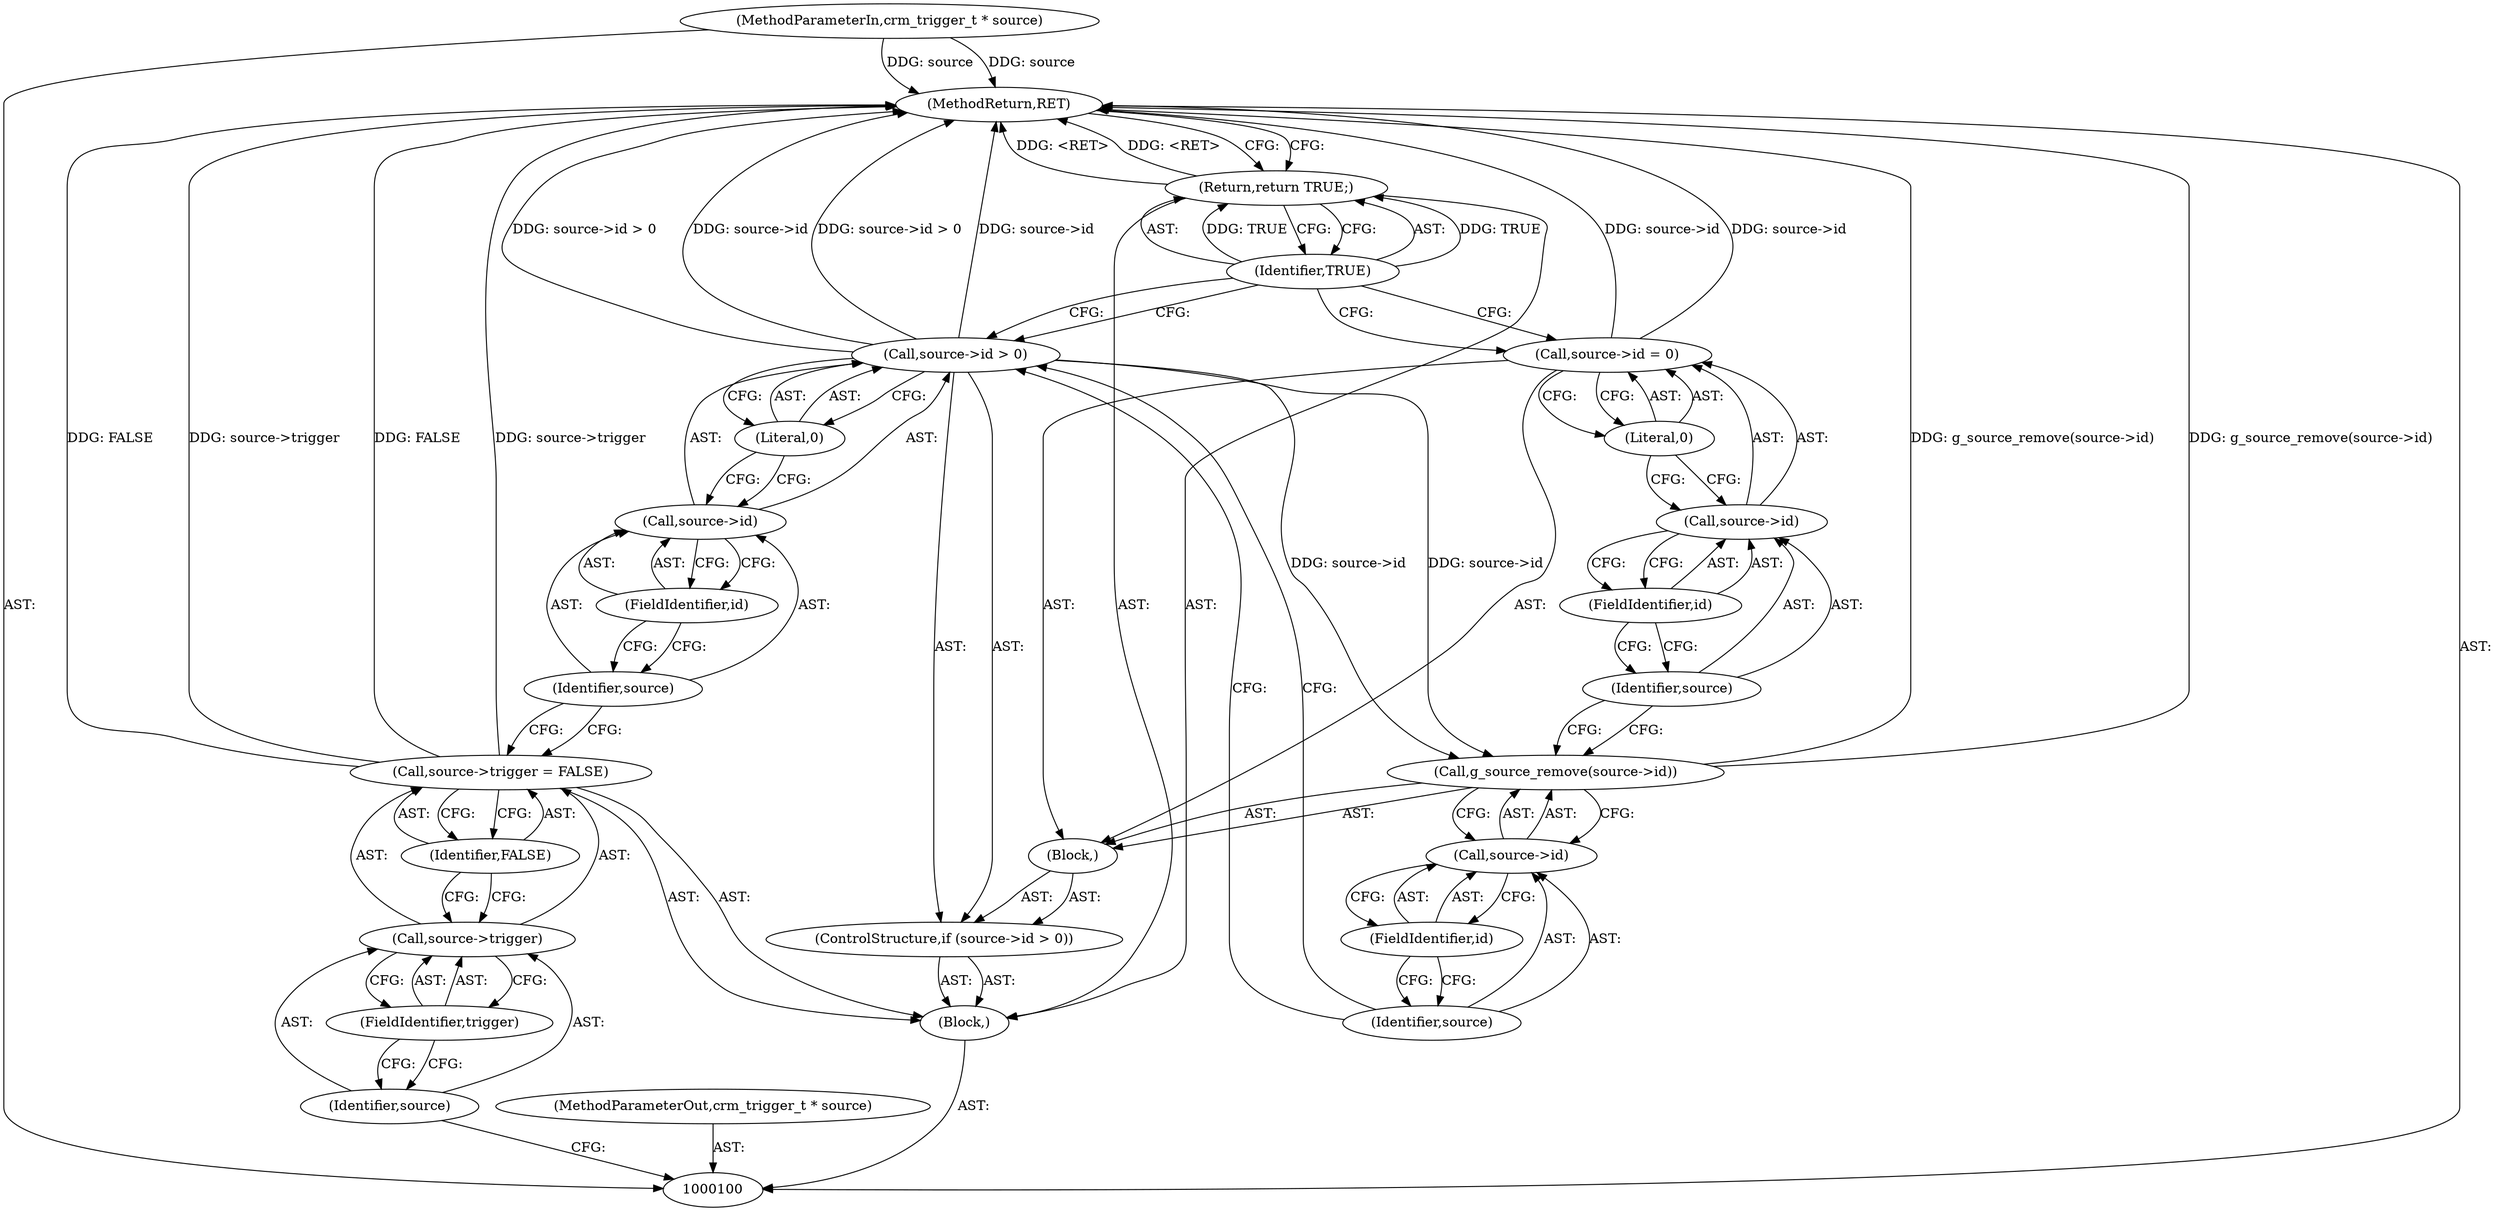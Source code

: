 digraph "0_pacemaker_564f7cc2a51dcd2f28ab12a13394f31be5aa3c93_11" {
"1000126" [label="(MethodReturn,RET)"];
"1000101" [label="(MethodParameterIn,crm_trigger_t * source)"];
"1000151" [label="(MethodParameterOut,crm_trigger_t * source)"];
"1000102" [label="(Block,)"];
"1000106" [label="(FieldIdentifier,trigger)"];
"1000107" [label="(Identifier,FALSE)"];
"1000103" [label="(Call,source->trigger = FALSE)"];
"1000104" [label="(Call,source->trigger)"];
"1000105" [label="(Identifier,source)"];
"1000112" [label="(FieldIdentifier,id)"];
"1000113" [label="(Literal,0)"];
"1000114" [label="(Block,)"];
"1000108" [label="(ControlStructure,if (source->id > 0))"];
"1000109" [label="(Call,source->id > 0)"];
"1000110" [label="(Call,source->id)"];
"1000111" [label="(Identifier,source)"];
"1000116" [label="(Call,source->id)"];
"1000117" [label="(Identifier,source)"];
"1000118" [label="(FieldIdentifier,id)"];
"1000115" [label="(Call,g_source_remove(source->id))"];
"1000122" [label="(FieldIdentifier,id)"];
"1000123" [label="(Literal,0)"];
"1000119" [label="(Call,source->id = 0)"];
"1000120" [label="(Call,source->id)"];
"1000121" [label="(Identifier,source)"];
"1000125" [label="(Identifier,TRUE)"];
"1000124" [label="(Return,return TRUE;)"];
"1000126" -> "1000100"  [label="AST: "];
"1000126" -> "1000124"  [label="CFG: "];
"1000103" -> "1000126"  [label="DDG: FALSE"];
"1000103" -> "1000126"  [label="DDG: source->trigger"];
"1000115" -> "1000126"  [label="DDG: g_source_remove(source->id)"];
"1000109" -> "1000126"  [label="DDG: source->id > 0"];
"1000109" -> "1000126"  [label="DDG: source->id"];
"1000101" -> "1000126"  [label="DDG: source"];
"1000119" -> "1000126"  [label="DDG: source->id"];
"1000124" -> "1000126"  [label="DDG: <RET>"];
"1000101" -> "1000100"  [label="AST: "];
"1000101" -> "1000126"  [label="DDG: source"];
"1000151" -> "1000100"  [label="AST: "];
"1000102" -> "1000100"  [label="AST: "];
"1000103" -> "1000102"  [label="AST: "];
"1000108" -> "1000102"  [label="AST: "];
"1000124" -> "1000102"  [label="AST: "];
"1000106" -> "1000104"  [label="AST: "];
"1000106" -> "1000105"  [label="CFG: "];
"1000104" -> "1000106"  [label="CFG: "];
"1000107" -> "1000103"  [label="AST: "];
"1000107" -> "1000104"  [label="CFG: "];
"1000103" -> "1000107"  [label="CFG: "];
"1000103" -> "1000102"  [label="AST: "];
"1000103" -> "1000107"  [label="CFG: "];
"1000104" -> "1000103"  [label="AST: "];
"1000107" -> "1000103"  [label="AST: "];
"1000111" -> "1000103"  [label="CFG: "];
"1000103" -> "1000126"  [label="DDG: FALSE"];
"1000103" -> "1000126"  [label="DDG: source->trigger"];
"1000104" -> "1000103"  [label="AST: "];
"1000104" -> "1000106"  [label="CFG: "];
"1000105" -> "1000104"  [label="AST: "];
"1000106" -> "1000104"  [label="AST: "];
"1000107" -> "1000104"  [label="CFG: "];
"1000105" -> "1000104"  [label="AST: "];
"1000105" -> "1000100"  [label="CFG: "];
"1000106" -> "1000105"  [label="CFG: "];
"1000112" -> "1000110"  [label="AST: "];
"1000112" -> "1000111"  [label="CFG: "];
"1000110" -> "1000112"  [label="CFG: "];
"1000113" -> "1000109"  [label="AST: "];
"1000113" -> "1000110"  [label="CFG: "];
"1000109" -> "1000113"  [label="CFG: "];
"1000114" -> "1000108"  [label="AST: "];
"1000115" -> "1000114"  [label="AST: "];
"1000119" -> "1000114"  [label="AST: "];
"1000108" -> "1000102"  [label="AST: "];
"1000109" -> "1000108"  [label="AST: "];
"1000114" -> "1000108"  [label="AST: "];
"1000109" -> "1000108"  [label="AST: "];
"1000109" -> "1000113"  [label="CFG: "];
"1000110" -> "1000109"  [label="AST: "];
"1000113" -> "1000109"  [label="AST: "];
"1000117" -> "1000109"  [label="CFG: "];
"1000125" -> "1000109"  [label="CFG: "];
"1000109" -> "1000126"  [label="DDG: source->id > 0"];
"1000109" -> "1000126"  [label="DDG: source->id"];
"1000109" -> "1000115"  [label="DDG: source->id"];
"1000110" -> "1000109"  [label="AST: "];
"1000110" -> "1000112"  [label="CFG: "];
"1000111" -> "1000110"  [label="AST: "];
"1000112" -> "1000110"  [label="AST: "];
"1000113" -> "1000110"  [label="CFG: "];
"1000111" -> "1000110"  [label="AST: "];
"1000111" -> "1000103"  [label="CFG: "];
"1000112" -> "1000111"  [label="CFG: "];
"1000116" -> "1000115"  [label="AST: "];
"1000116" -> "1000118"  [label="CFG: "];
"1000117" -> "1000116"  [label="AST: "];
"1000118" -> "1000116"  [label="AST: "];
"1000115" -> "1000116"  [label="CFG: "];
"1000117" -> "1000116"  [label="AST: "];
"1000117" -> "1000109"  [label="CFG: "];
"1000118" -> "1000117"  [label="CFG: "];
"1000118" -> "1000116"  [label="AST: "];
"1000118" -> "1000117"  [label="CFG: "];
"1000116" -> "1000118"  [label="CFG: "];
"1000115" -> "1000114"  [label="AST: "];
"1000115" -> "1000116"  [label="CFG: "];
"1000116" -> "1000115"  [label="AST: "];
"1000121" -> "1000115"  [label="CFG: "];
"1000115" -> "1000126"  [label="DDG: g_source_remove(source->id)"];
"1000109" -> "1000115"  [label="DDG: source->id"];
"1000122" -> "1000120"  [label="AST: "];
"1000122" -> "1000121"  [label="CFG: "];
"1000120" -> "1000122"  [label="CFG: "];
"1000123" -> "1000119"  [label="AST: "];
"1000123" -> "1000120"  [label="CFG: "];
"1000119" -> "1000123"  [label="CFG: "];
"1000119" -> "1000114"  [label="AST: "];
"1000119" -> "1000123"  [label="CFG: "];
"1000120" -> "1000119"  [label="AST: "];
"1000123" -> "1000119"  [label="AST: "];
"1000125" -> "1000119"  [label="CFG: "];
"1000119" -> "1000126"  [label="DDG: source->id"];
"1000120" -> "1000119"  [label="AST: "];
"1000120" -> "1000122"  [label="CFG: "];
"1000121" -> "1000120"  [label="AST: "];
"1000122" -> "1000120"  [label="AST: "];
"1000123" -> "1000120"  [label="CFG: "];
"1000121" -> "1000120"  [label="AST: "];
"1000121" -> "1000115"  [label="CFG: "];
"1000122" -> "1000121"  [label="CFG: "];
"1000125" -> "1000124"  [label="AST: "];
"1000125" -> "1000119"  [label="CFG: "];
"1000125" -> "1000109"  [label="CFG: "];
"1000124" -> "1000125"  [label="CFG: "];
"1000125" -> "1000124"  [label="DDG: TRUE"];
"1000124" -> "1000102"  [label="AST: "];
"1000124" -> "1000125"  [label="CFG: "];
"1000125" -> "1000124"  [label="AST: "];
"1000126" -> "1000124"  [label="CFG: "];
"1000124" -> "1000126"  [label="DDG: <RET>"];
"1000125" -> "1000124"  [label="DDG: TRUE"];
}
